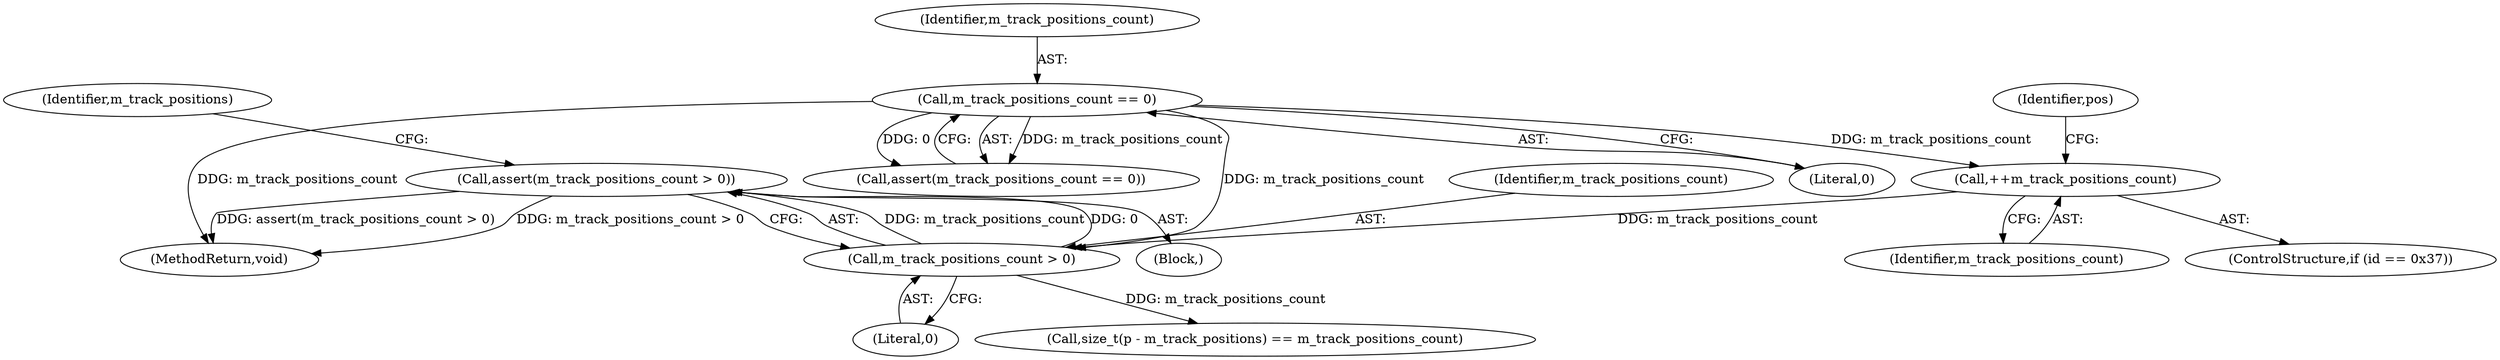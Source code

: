 digraph "0_Android_cc274e2abe8b2a6698a5c47d8aa4bb45f1f9538d_27@API" {
"1000271" [label="(Call,assert(m_track_positions_count > 0))"];
"1000272" [label="(Call,m_track_positions_count > 0)"];
"1000258" [label="(Call,++m_track_positions_count)"];
"1000128" [label="(Call,m_track_positions_count == 0)"];
"1000274" [label="(Literal,0)"];
"1000258" [label="(Call,++m_track_positions_count)"];
"1000276" [label="(Identifier,m_track_positions)"];
"1000373" [label="(MethodReturn,void)"];
"1000127" [label="(Call,assert(m_track_positions_count == 0))"];
"1000272" [label="(Call,m_track_positions_count > 0)"];
"1000117" [label="(Block,)"];
"1000128" [label="(Call,m_track_positions_count == 0)"];
"1000361" [label="(Call,size_t(p - m_track_positions) == m_track_positions_count)"];
"1000130" [label="(Literal,0)"];
"1000259" [label="(Identifier,m_track_positions_count)"];
"1000129" [label="(Identifier,m_track_positions_count)"];
"1000273" [label="(Identifier,m_track_positions_count)"];
"1000261" [label="(Identifier,pos)"];
"1000271" [label="(Call,assert(m_track_positions_count > 0))"];
"1000254" [label="(ControlStructure,if (id == 0x37))"];
"1000271" -> "1000117"  [label="AST: "];
"1000271" -> "1000272"  [label="CFG: "];
"1000272" -> "1000271"  [label="AST: "];
"1000276" -> "1000271"  [label="CFG: "];
"1000271" -> "1000373"  [label="DDG: m_track_positions_count > 0"];
"1000271" -> "1000373"  [label="DDG: assert(m_track_positions_count > 0)"];
"1000272" -> "1000271"  [label="DDG: m_track_positions_count"];
"1000272" -> "1000271"  [label="DDG: 0"];
"1000272" -> "1000274"  [label="CFG: "];
"1000273" -> "1000272"  [label="AST: "];
"1000274" -> "1000272"  [label="AST: "];
"1000258" -> "1000272"  [label="DDG: m_track_positions_count"];
"1000128" -> "1000272"  [label="DDG: m_track_positions_count"];
"1000272" -> "1000361"  [label="DDG: m_track_positions_count"];
"1000258" -> "1000254"  [label="AST: "];
"1000258" -> "1000259"  [label="CFG: "];
"1000259" -> "1000258"  [label="AST: "];
"1000261" -> "1000258"  [label="CFG: "];
"1000128" -> "1000258"  [label="DDG: m_track_positions_count"];
"1000128" -> "1000127"  [label="AST: "];
"1000128" -> "1000130"  [label="CFG: "];
"1000129" -> "1000128"  [label="AST: "];
"1000130" -> "1000128"  [label="AST: "];
"1000127" -> "1000128"  [label="CFG: "];
"1000128" -> "1000373"  [label="DDG: m_track_positions_count"];
"1000128" -> "1000127"  [label="DDG: m_track_positions_count"];
"1000128" -> "1000127"  [label="DDG: 0"];
}
